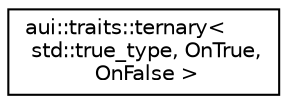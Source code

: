 digraph "Graphical Class Hierarchy"
{
 // LATEX_PDF_SIZE
  edge [fontname="Helvetica",fontsize="10",labelfontname="Helvetica",labelfontsize="10"];
  node [fontname="Helvetica",fontsize="10",shape=record];
  rankdir="LR";
  Node0 [label="aui::traits::ternary\<\l std::true_type, OnTrue,\l OnFalse \>",height=0.2,width=0.4,color="black", fillcolor="white", style="filled",URL="$structaui_1_1traits_1_1ternary_3_01std_1_1true__type_00_01OnTrue_00_01OnFalse_01_4.html",tooltip=" "];
}
